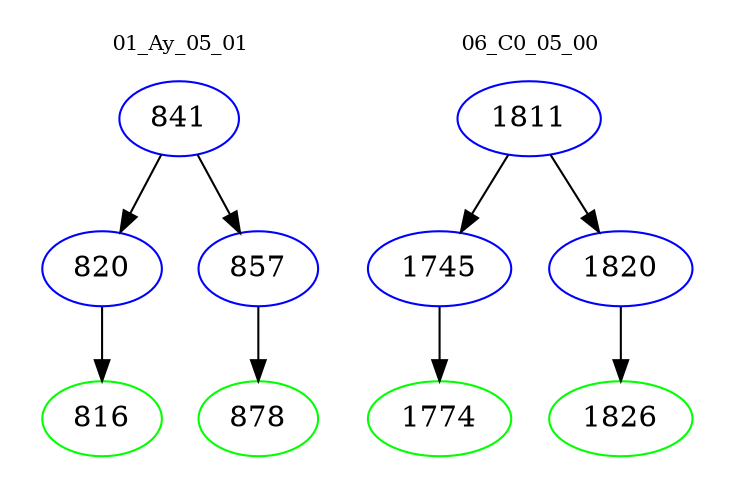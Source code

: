 digraph{
subgraph cluster_0 {
color = white
label = "01_Ay_05_01";
fontsize=10;
T0_841 [label="841", color="blue"]
T0_841 -> T0_820 [color="black"]
T0_820 [label="820", color="blue"]
T0_820 -> T0_816 [color="black"]
T0_816 [label="816", color="green"]
T0_841 -> T0_857 [color="black"]
T0_857 [label="857", color="blue"]
T0_857 -> T0_878 [color="black"]
T0_878 [label="878", color="green"]
}
subgraph cluster_1 {
color = white
label = "06_C0_05_00";
fontsize=10;
T1_1811 [label="1811", color="blue"]
T1_1811 -> T1_1745 [color="black"]
T1_1745 [label="1745", color="blue"]
T1_1745 -> T1_1774 [color="black"]
T1_1774 [label="1774", color="green"]
T1_1811 -> T1_1820 [color="black"]
T1_1820 [label="1820", color="blue"]
T1_1820 -> T1_1826 [color="black"]
T1_1826 [label="1826", color="green"]
}
}
